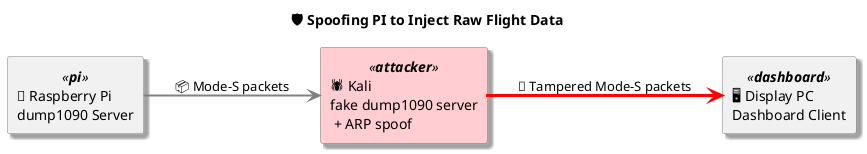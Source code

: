 @startuml
skinparam componentStyle rectangle
skinparam shadowing true
skinparam ArrowColor Black
skinparam ArrowThickness 2
skinparam defaultFontName "Arial"
 
left to right direction
title 🛡️ Spoofing PI to Inject Raw Flight Data
 
skinparam component {
    BackgroundColor<<**attacker**>> #FFCDD2
    BorderColor Gray
    FontColor Black
}
 
component "🍓 Raspberry Pi\ndump1090 Server" as PI <<**pi**>>
component "🕷️ Kali\nfake dump1090 server\n + ARP spoof" as MITM <<**attacker**>>
component "🖥️ Display PC\nDashboard Client" as Display <<**dashboard**>>
 

PI -[#gray,thickness=2]-> MITM : 📦 Mode-S packets
MITM -[#red,thickness=3]-> Display : 🧨 Tampered Mode-S packets
 
@enduml